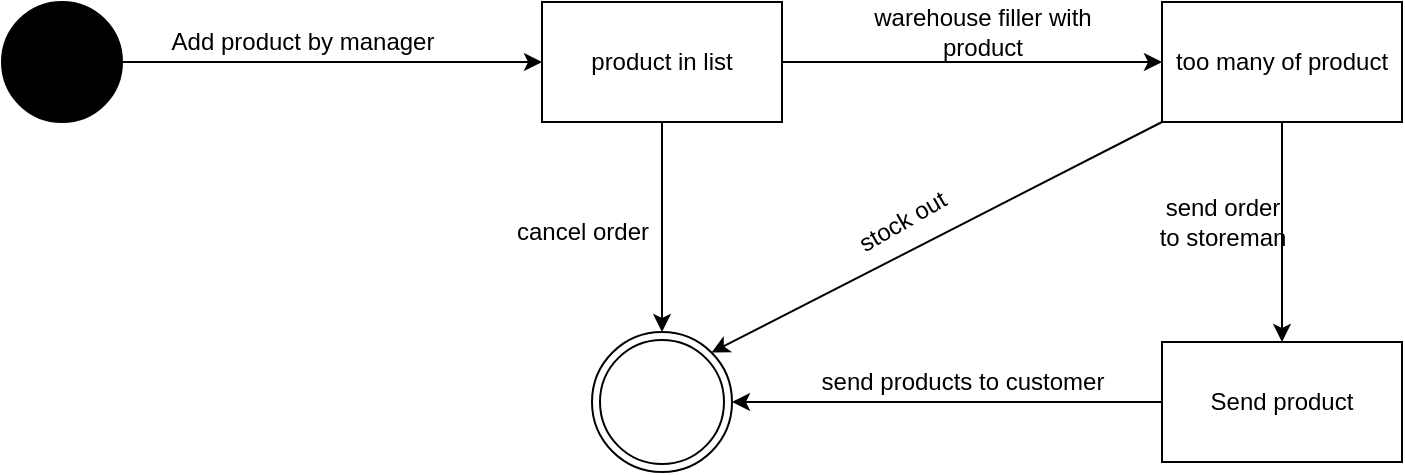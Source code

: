 <mxfile version="13.5.1" type="device"><diagram name="Page-1" id="0783ab3e-0a74-02c8-0abd-f7b4e66b4bec"><mxGraphModel dx="1146" dy="554" grid="1" gridSize="10" guides="1" tooltips="1" connect="1" arrows="1" fold="1" page="1" pageScale="1" pageWidth="850" pageHeight="1100" background="#ffffff" math="0" shadow="0"><root><mxCell id="0"/><mxCell id="1" parent="0"/><mxCell id="CXk1YlQy3kcC19j11fF0-4" value="" style="edgeStyle=orthogonalEdgeStyle;rounded=0;orthogonalLoop=1;jettySize=auto;html=1;" edge="1" parent="1" source="CXk1YlQy3kcC19j11fF0-2" target="CXk1YlQy3kcC19j11fF0-3"><mxGeometry relative="1" as="geometry"/></mxCell><mxCell id="CXk1YlQy3kcC19j11fF0-2" value="" style="ellipse;whiteSpace=wrap;html=1;aspect=fixed;fillColor=#000000;" vertex="1" parent="1"><mxGeometry x="90" y="290" width="60" height="60" as="geometry"/></mxCell><mxCell id="CXk1YlQy3kcC19j11fF0-7" value="" style="edgeStyle=orthogonalEdgeStyle;rounded=0;orthogonalLoop=1;jettySize=auto;html=1;" edge="1" parent="1" source="CXk1YlQy3kcC19j11fF0-3" target="CXk1YlQy3kcC19j11fF0-6"><mxGeometry relative="1" as="geometry"/></mxCell><mxCell id="CXk1YlQy3kcC19j11fF0-20" style="edgeStyle=orthogonalEdgeStyle;rounded=0;orthogonalLoop=1;jettySize=auto;html=1;entryX=0.5;entryY=0;entryDx=0;entryDy=0;" edge="1" parent="1" source="CXk1YlQy3kcC19j11fF0-3" target="CXk1YlQy3kcC19j11fF0-13"><mxGeometry relative="1" as="geometry"/></mxCell><mxCell id="CXk1YlQy3kcC19j11fF0-3" value="product in list" style="whiteSpace=wrap;html=1;fillColor=#FFFFFF;" vertex="1" parent="1"><mxGeometry x="360" y="290" width="120" height="60" as="geometry"/></mxCell><mxCell id="CXk1YlQy3kcC19j11fF0-5" value="Add product by manager" style="text;html=1;align=center;verticalAlign=middle;resizable=0;points=[];autosize=1;" vertex="1" parent="1"><mxGeometry x="165" y="300" width="150" height="20" as="geometry"/></mxCell><mxCell id="CXk1YlQy3kcC19j11fF0-10" value="" style="edgeStyle=orthogonalEdgeStyle;rounded=0;orthogonalLoop=1;jettySize=auto;html=1;" edge="1" parent="1" source="CXk1YlQy3kcC19j11fF0-6" target="CXk1YlQy3kcC19j11fF0-9"><mxGeometry relative="1" as="geometry"/></mxCell><mxCell id="CXk1YlQy3kcC19j11fF0-6" value="too many of product" style="whiteSpace=wrap;html=1;fillColor=#FFFFFF;" vertex="1" parent="1"><mxGeometry x="670" y="290" width="120" height="60" as="geometry"/></mxCell><mxCell id="CXk1YlQy3kcC19j11fF0-8" value="warehouse filler with&lt;br&gt;product" style="text;html=1;align=center;verticalAlign=middle;resizable=0;points=[];autosize=1;" vertex="1" parent="1"><mxGeometry x="520" y="290" width="120" height="30" as="geometry"/></mxCell><mxCell id="CXk1YlQy3kcC19j11fF0-14" style="edgeStyle=orthogonalEdgeStyle;rounded=0;orthogonalLoop=1;jettySize=auto;html=1;exitX=0;exitY=0.5;exitDx=0;exitDy=0;entryX=1;entryY=0.5;entryDx=0;entryDy=0;" edge="1" parent="1" source="CXk1YlQy3kcC19j11fF0-9" target="CXk1YlQy3kcC19j11fF0-13"><mxGeometry relative="1" as="geometry"/></mxCell><mxCell id="CXk1YlQy3kcC19j11fF0-9" value="Send product" style="whiteSpace=wrap;html=1;fillColor=#FFFFFF;" vertex="1" parent="1"><mxGeometry x="670" y="460" width="120" height="60" as="geometry"/></mxCell><mxCell id="CXk1YlQy3kcC19j11fF0-11" value="send order&lt;br&gt;to storeman" style="text;html=1;align=center;verticalAlign=middle;resizable=0;points=[];autosize=1;" vertex="1" parent="1"><mxGeometry x="660" y="385" width="80" height="30" as="geometry"/></mxCell><mxCell id="CXk1YlQy3kcC19j11fF0-13" value="" style="ellipse;shape=doubleEllipse;whiteSpace=wrap;html=1;aspect=fixed;fillColor=#FFFFFF;" vertex="1" parent="1"><mxGeometry x="385" y="455" width="70" height="70" as="geometry"/></mxCell><mxCell id="CXk1YlQy3kcC19j11fF0-15" value="send products to customer" style="text;html=1;align=center;verticalAlign=middle;resizable=0;points=[];autosize=1;" vertex="1" parent="1"><mxGeometry x="490" y="470" width="160" height="20" as="geometry"/></mxCell><mxCell id="CXk1YlQy3kcC19j11fF0-18" value="" style="endArrow=classic;html=1;exitX=0;exitY=1;exitDx=0;exitDy=0;entryX=1;entryY=0;entryDx=0;entryDy=0;" edge="1" parent="1" source="CXk1YlQy3kcC19j11fF0-6" target="CXk1YlQy3kcC19j11fF0-13"><mxGeometry width="50" height="50" relative="1" as="geometry"><mxPoint x="510" y="400" as="sourcePoint"/><mxPoint x="560" y="350" as="targetPoint"/></mxGeometry></mxCell><mxCell id="CXk1YlQy3kcC19j11fF0-19" value="stock out" style="text;html=1;align=center;verticalAlign=middle;resizable=0;points=[];autosize=1;rotation=-30;" vertex="1" parent="1"><mxGeometry x="510" y="390" width="60" height="20" as="geometry"/></mxCell><mxCell id="CXk1YlQy3kcC19j11fF0-21" value="cancel order" style="text;html=1;align=center;verticalAlign=middle;resizable=0;points=[];autosize=1;" vertex="1" parent="1"><mxGeometry x="340" y="395" width="80" height="20" as="geometry"/></mxCell></root></mxGraphModel></diagram></mxfile>